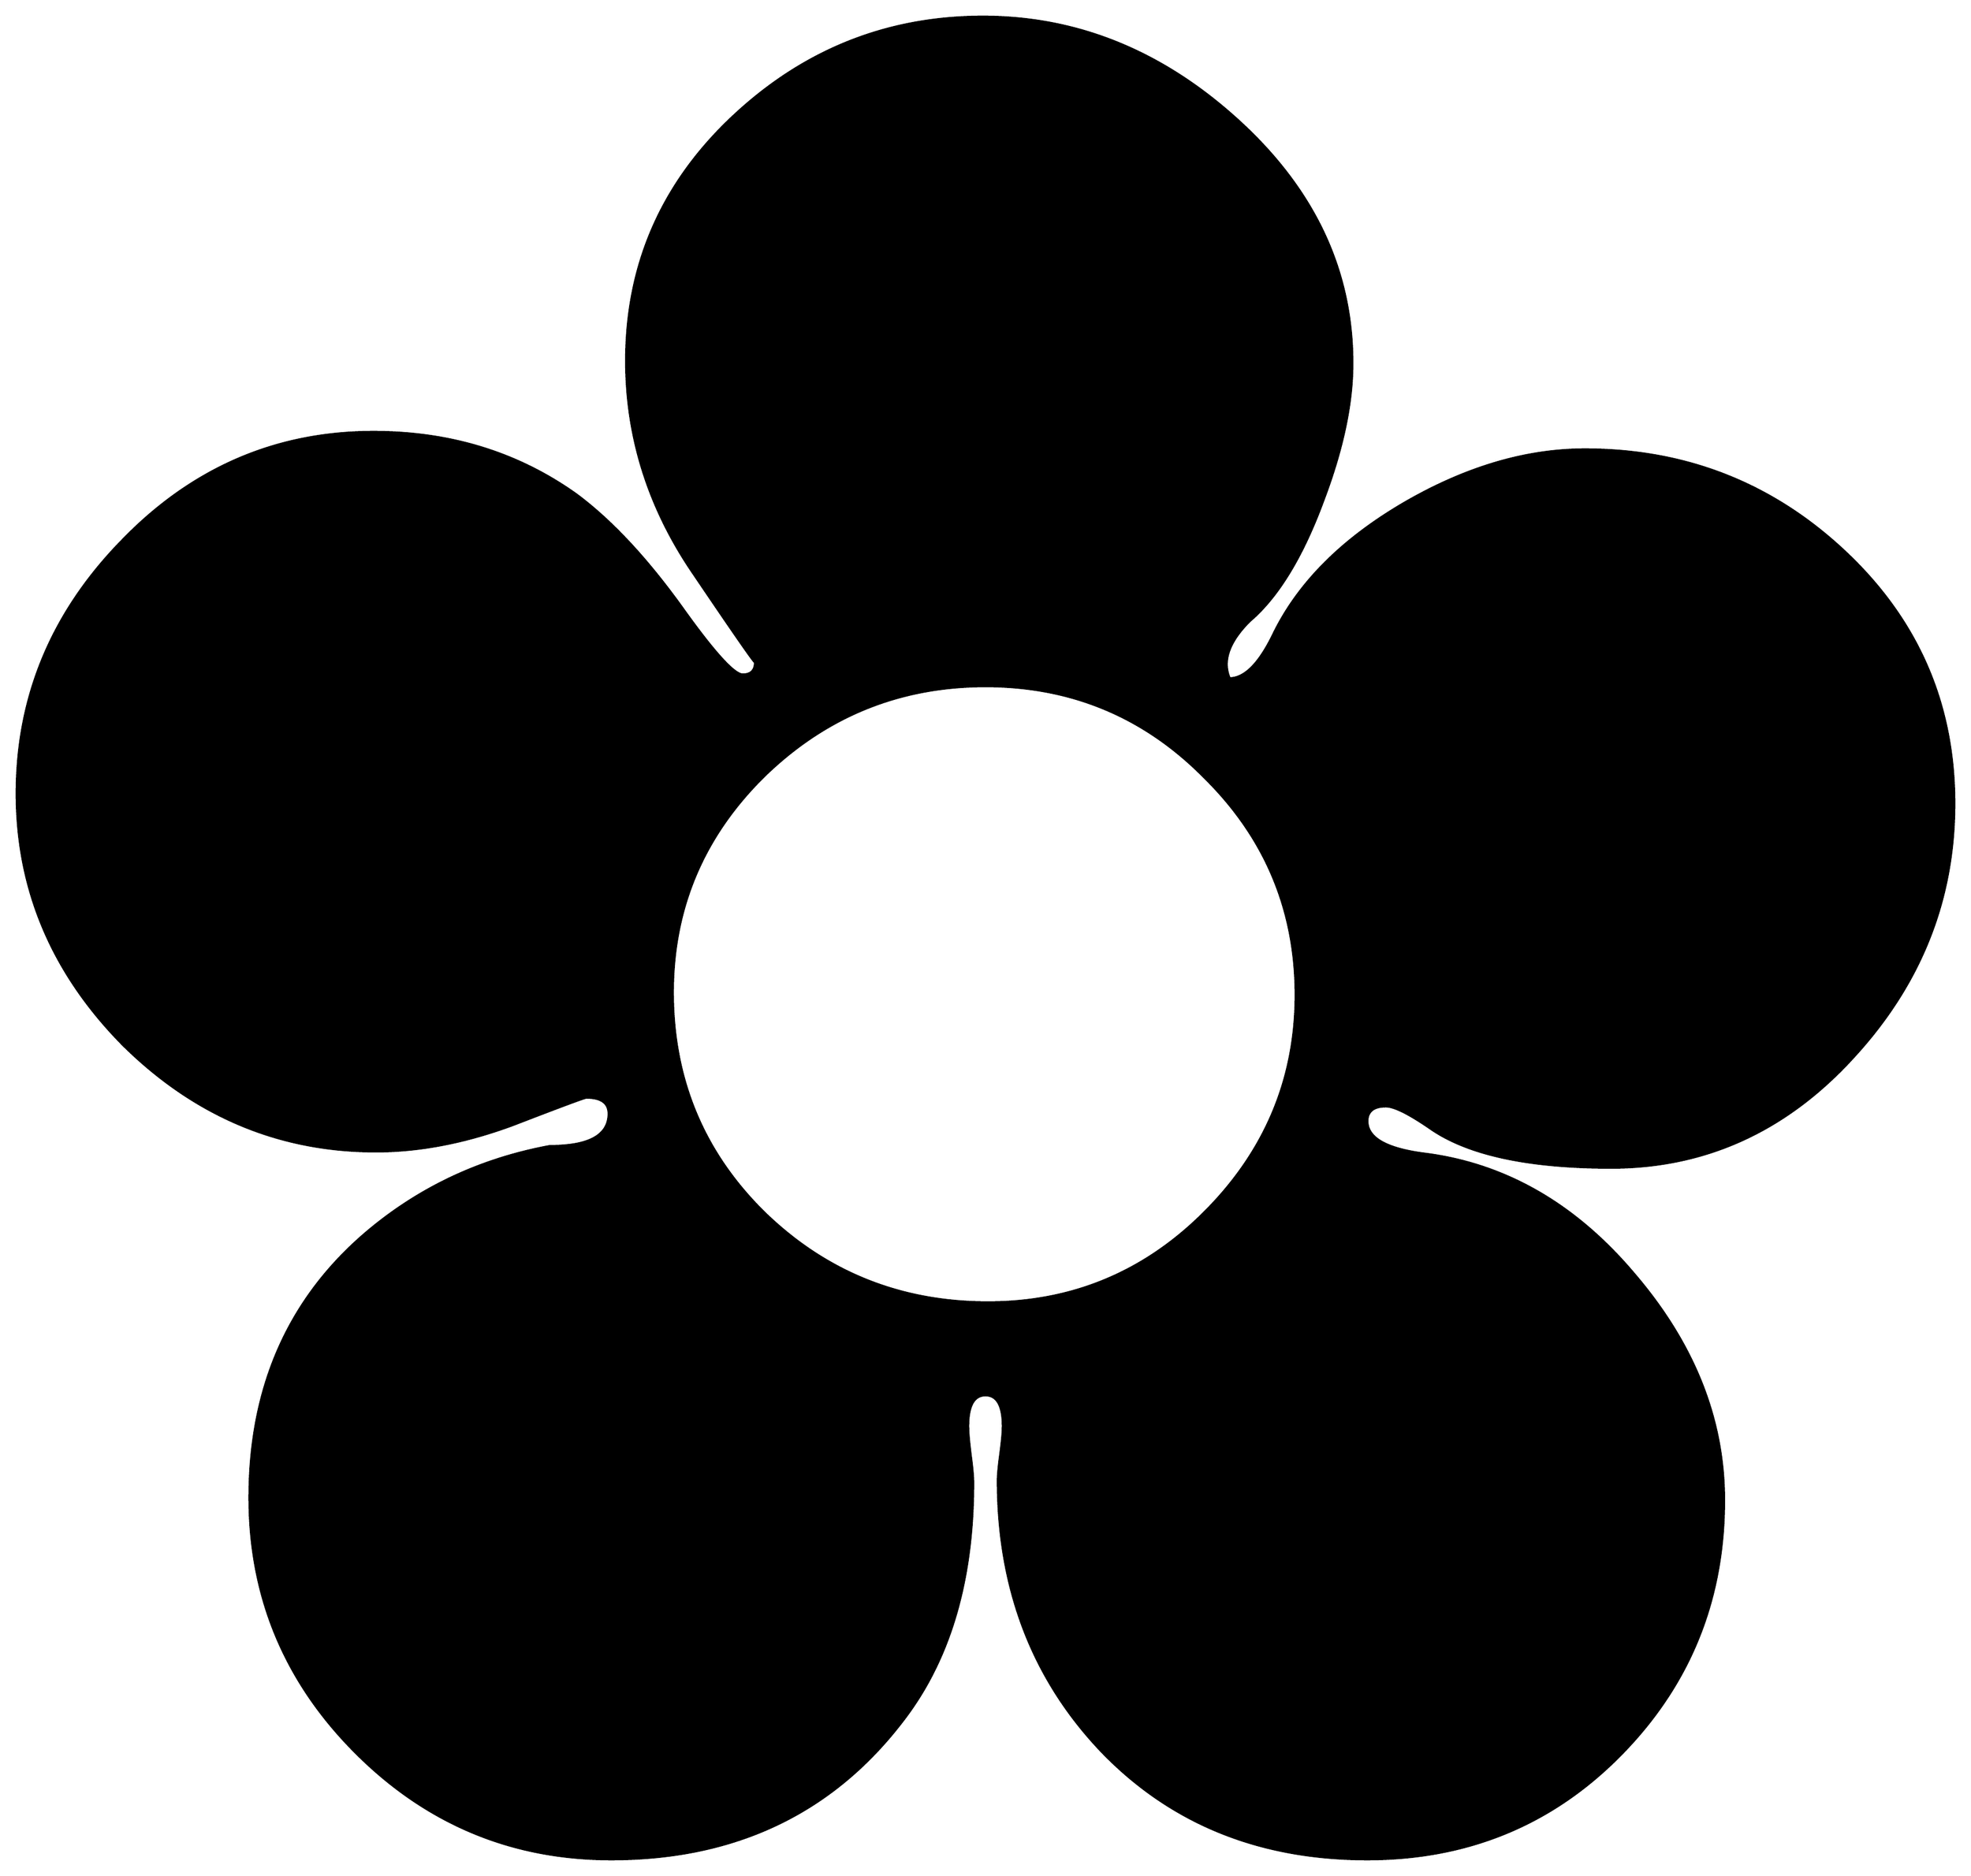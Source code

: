 


\begin{tikzpicture}[y=0.80pt, x=0.80pt, yscale=-1.0, xscale=1.0, inner sep=0pt, outer sep=0pt]
\begin{scope}[shift={(100.0,1831.0)},nonzero rule]
  \path[draw=.,fill=.,line width=1.600pt] (1648.0,-815.0) ..
    controls (1648.0,-739.0) and (1621.667,-672.0) ..
    (1569.0,-614.0) .. controls (1515.0,-554.0) and
    (1450.0,-524.0) .. (1374.0,-524.0) .. controls
    (1308.0,-524.0) and (1260.0,-534.333) .. (1230.0,-555.0) ..
    controls (1212.667,-567.0) and (1200.667,-573.0) ..
    (1194.0,-573.0) .. controls (1184.0,-573.0) and
    (1179.0,-569.0) .. (1179.0,-561.0) .. controls
    (1179.0,-547.667) and (1194.0,-539.0) .. (1224.0,-535.0) ..
    controls (1288.667,-527.0) and (1344.667,-495.0) ..
    (1392.0,-439.0) .. controls (1440.0,-383.0) and
    (1464.0,-322.667) .. (1464.0,-258.0) .. controls
    (1464.0,-178.0) and (1436.333,-110.0) .. (1381.0,-54.0) ..
    controls (1326.333,1.333) and (1259.0,29.0) .. (1179.0,29.0) ..
    controls (1093.0,29.0) and (1022.333,0.333) .. (967.0,-57.0) ..
    controls (911.667,-115.0) and (884.0,-187.333) .. (884.0,-274.0)
    .. controls (884.0,-278.0) and (884.667,-285.0) ..
    (886.0,-295.0) .. controls (887.333,-305.0) and (888.0,-312.333)
    .. (888.0,-317.0) .. controls (888.0,-333.667) and
    (883.333,-342.0) .. (874.0,-342.0) .. controls (864.667,-342.0)
    and (860.0,-333.667) .. (860.0,-317.0) .. controls
    (860.0,-312.333) and (860.667,-304.667) .. (862.0,-294.0) ..
    controls (863.333,-284.0) and (864.0,-276.667) .. (864.0,-272.0)
    .. controls (864.0,-196.0) and (846.333,-134.0) ..
    (811.0,-86.0) .. controls (754.333,-9.333) and (675.667,29.0) ..
    (575.0,29.0) .. controls (495.667,29.0) and (427.667,0.667) ..
    (371.0,-56.0) .. controls (314.333,-112.667) and (286.0,-180.667)
    .. (286.0,-260.0) .. controls (286.0,-350.0) and
    (318.333,-421.667) .. (383.0,-475.0) .. controls (424.333,-509.0)
    and (472.0,-531.0) .. (526.0,-541.0) .. controls
    (557.333,-541.0) and (573.0,-549.667) .. (573.0,-567.0) ..
    controls (573.0,-575.667) and (567.0,-580.0) .. (555.0,-580.0)
    .. controls (553.667,-580.0) and (534.0,-572.667) ..
    (496.0,-558.0) .. controls (458.0,-544.0) and (421.667,-537.0)
    .. (387.0,-537.0) .. controls (309.667,-537.0) and
    (242.333,-565.333) .. (185.0,-622.0) .. controls (128.333,-679.333)
    and (100.0,-746.333) .. (100.0,-823.0) .. controls
    (100.0,-900.333) and (128.0,-967.667) .. (184.0,-1025.0) ..
    controls (240.0,-1083.0) and (307.0,-1112.0) ..
    (385.0,-1112.0) .. controls (446.333,-1112.0) and
    (500.333,-1095.333) .. (547.0,-1062.0) .. controls
    (575.667,-1040.667) and (604.667,-1009.333) .. (634.0,-968.0) ..
    controls (658.0,-934.667) and (673.333,-918.0) .. (680.0,-918.0)
    .. controls (686.667,-918.0) and (690.0,-921.333) ..
    (690.0,-928.0) .. controls (690.0,-926.667) and (672.667,-951.667)
    .. (638.0,-1003.0) .. controls (604.0,-1054.333) and
    (587.0,-1109.667) .. (587.0,-1169.0) .. controls
    (587.0,-1245.667) and (615.333,-1310.667) .. (672.0,-1364.0) ..
    controls (728.667,-1417.333) and (795.333,-1444.0) ..
    (872.0,-1444.0) .. controls (947.333,-1444.0) and
    (1015.333,-1416.333) .. (1076.0,-1361.0) .. controls
    (1136.667,-1305.667) and (1167.0,-1241.0) .. (1167.0,-1167.0) ..
    controls (1167.0,-1135.0) and (1159.333,-1098.667) ..
    (1144.0,-1058.0) .. controls (1127.333,-1012.667) and
    (1107.667,-980.333) .. (1085.0,-961.0) .. controls
    (1068.333,-944.333) and (1063.0,-929.0) .. (1069.0,-915.0) ..
    controls (1081.0,-915.0) and (1092.667,-926.667) ..
    (1104.0,-950.0) .. controls (1124.0,-991.333) and
    (1159.333,-1026.667) .. (1210.0,-1056.0) .. controls
    (1258.667,-1084.0) and (1306.333,-1098.0) .. (1353.0,-1098.0) ..
    controls (1433.667,-1098.0) and (1503.0,-1070.667) ..
    (1561.0,-1016.0) .. controls (1619.0,-961.333) and
    (1648.0,-894.333) .. (1648.0,-815.0) -- cycle(1122.0,-662.0)
    .. controls (1122.0,-730.0) and (1097.667,-788.0) ..
    (1049.0,-836.0) .. controls (1001.0,-884.667) and
    (942.667,-909.0) .. (874.0,-909.0) .. controls (805.333,-909.0)
    and (746.333,-885.0) .. (697.0,-837.0) .. controls
    (648.333,-789.0) and (624.0,-731.333) .. (624.0,-664.0) ..
    controls (624.0,-594.667) and (648.333,-536.0) .. (697.0,-488.0)
    .. controls (746.333,-440.0) and (806.0,-416.0) ..
    (876.0,-416.0) .. controls (943.333,-416.0) and
    (1001.0,-440.0) .. (1049.0,-488.0) .. controls
    (1097.667,-536.667) and (1122.0,-594.667) .. (1122.0,-662.0) --
    cycle;
\end{scope}

\end{tikzpicture}

